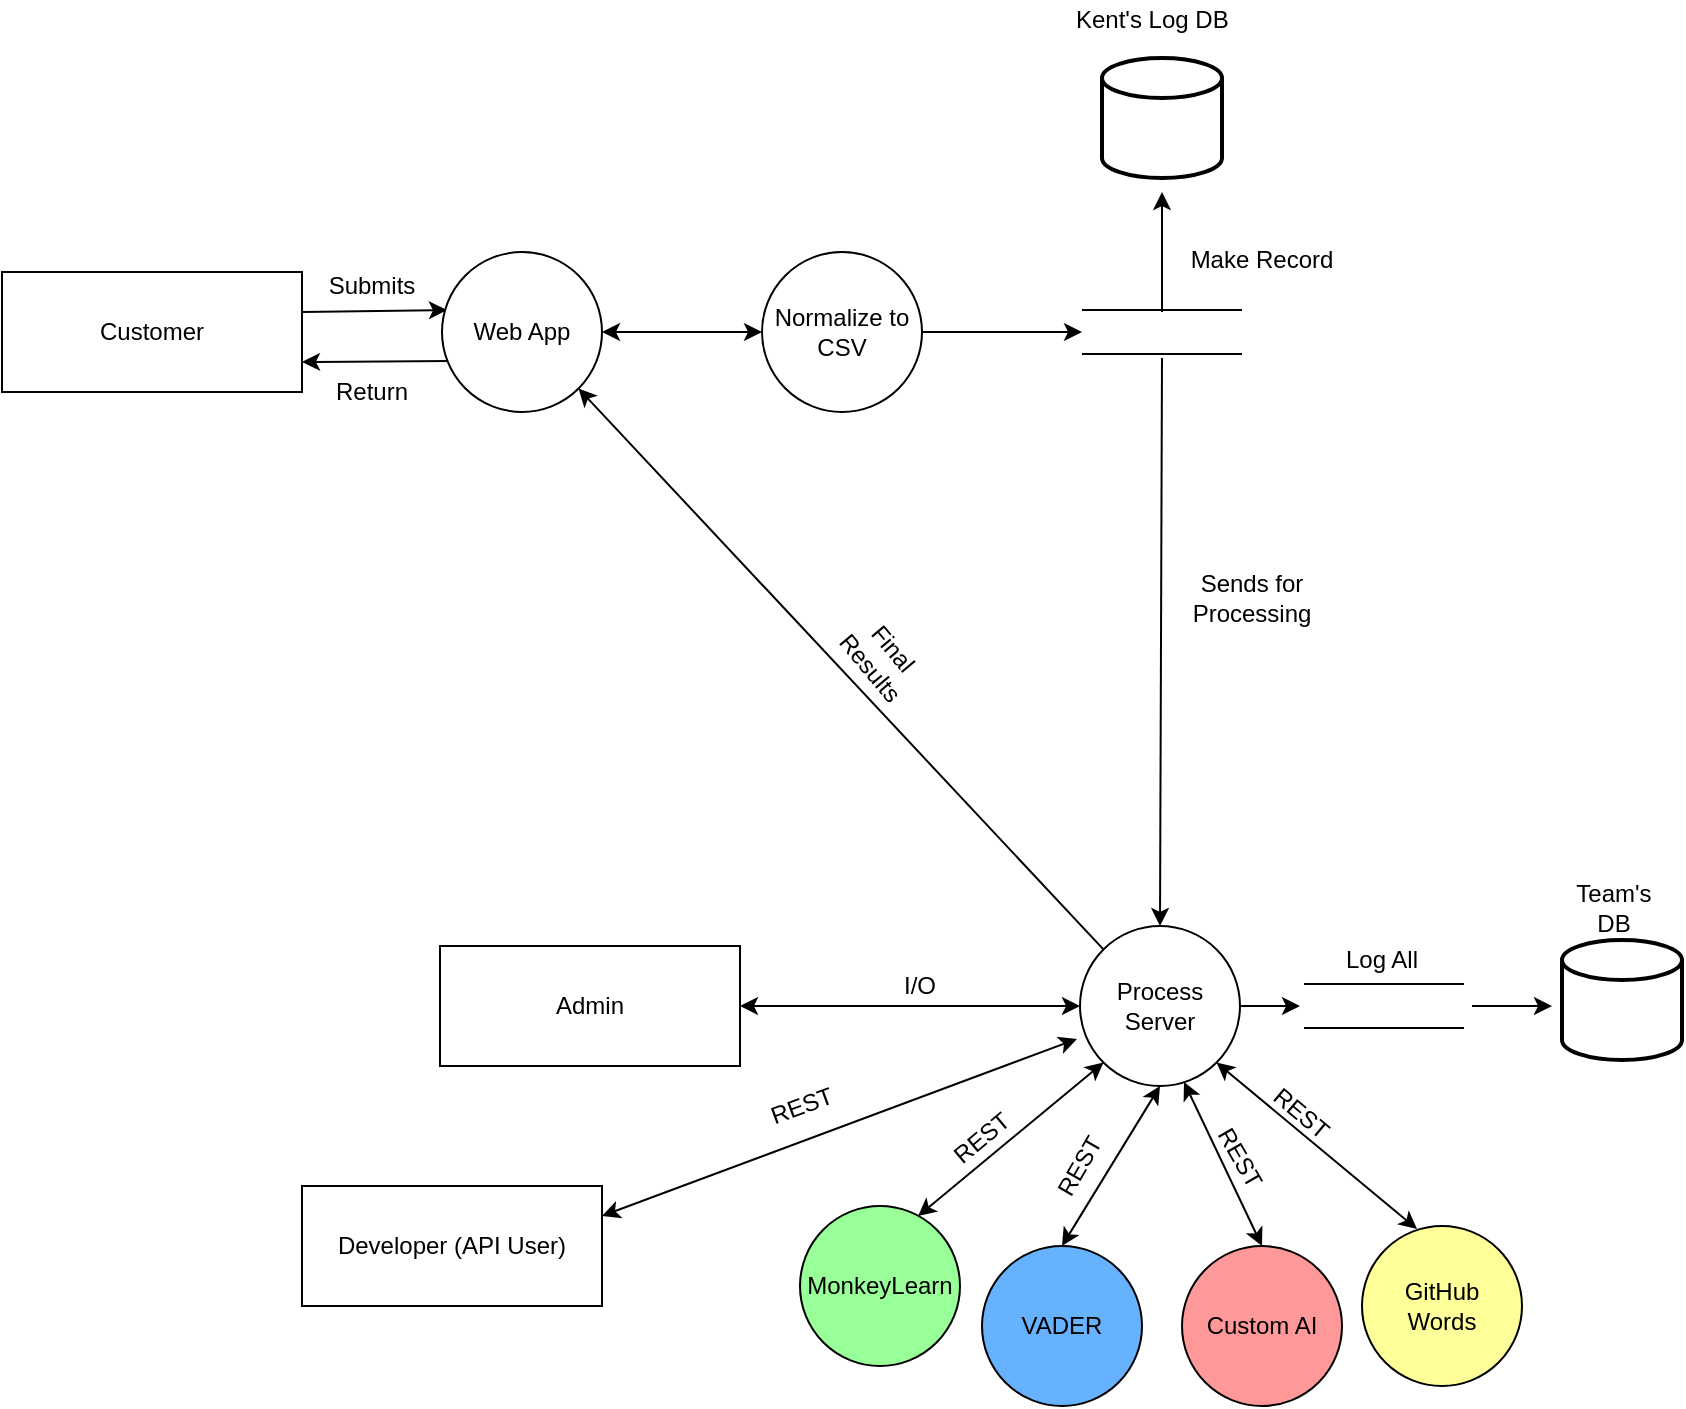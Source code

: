 <mxfile version="11.2.9" type="device" pages="1"><diagram id="dmvfokD2oFLVOrzi90xZ" name="Page-1"><mxGraphModel dx="1342" dy="559" grid="1" gridSize="10" guides="1" tooltips="1" connect="1" arrows="1" fold="1" page="1" pageScale="1" pageWidth="850" pageHeight="1100" math="0" shadow="0"><root><mxCell id="0"/><mxCell id="1" parent="0"/><mxCell id="tBX5SN9okG3uNo5M4nqh-1" value="Customer" style="rounded=0;whiteSpace=wrap;html=1;" vertex="1" parent="1"><mxGeometry x="10" y="157" width="150" height="60" as="geometry"/></mxCell><mxCell id="tBX5SN9okG3uNo5M4nqh-3" value="Admin" style="rounded=0;whiteSpace=wrap;html=1;" vertex="1" parent="1"><mxGeometry x="229" y="494" width="150" height="60" as="geometry"/></mxCell><mxCell id="tBX5SN9okG3uNo5M4nqh-4" value="Developer (API User)" style="rounded=0;whiteSpace=wrap;html=1;" vertex="1" parent="1"><mxGeometry x="160" y="614" width="150" height="60" as="geometry"/></mxCell><mxCell id="tBX5SN9okG3uNo5M4nqh-5" value="" style="endArrow=classic;html=1;entryX=1;entryY=0.75;entryDx=0;entryDy=0;exitX=0.044;exitY=0.681;exitDx=0;exitDy=0;exitPerimeter=0;" edge="1" parent="1" source="tBX5SN9okG3uNo5M4nqh-13" target="tBX5SN9okG3uNo5M4nqh-1"><mxGeometry width="50" height="50" relative="1" as="geometry"><mxPoint x="180" y="257" as="sourcePoint"/><mxPoint x="230" y="207" as="targetPoint"/></mxGeometry></mxCell><mxCell id="tBX5SN9okG3uNo5M4nqh-6" value="" style="endArrow=classic;html=1;entryX=0.031;entryY=0.363;entryDx=0;entryDy=0;entryPerimeter=0;" edge="1" parent="1" target="tBX5SN9okG3uNo5M4nqh-13"><mxGeometry width="50" height="50" relative="1" as="geometry"><mxPoint x="160" y="177" as="sourcePoint"/><mxPoint x="230" y="187" as="targetPoint"/></mxGeometry></mxCell><mxCell id="tBX5SN9okG3uNo5M4nqh-8" value="Make Record" style="text;html=1;strokeColor=none;fillColor=none;align=center;verticalAlign=middle;whiteSpace=wrap;rounded=0;" vertex="1" parent="1"><mxGeometry x="600" y="141" width="80" height="20" as="geometry"/></mxCell><mxCell id="tBX5SN9okG3uNo5M4nqh-11" value="Submits" style="text;html=1;strokeColor=none;fillColor=none;align=center;verticalAlign=middle;whiteSpace=wrap;rounded=0;" vertex="1" parent="1"><mxGeometry x="165" y="154" width="60" height="20" as="geometry"/></mxCell><mxCell id="tBX5SN9okG3uNo5M4nqh-12" value="Normalize to CSV" style="ellipse;whiteSpace=wrap;html=1;aspect=fixed;" vertex="1" parent="1"><mxGeometry x="390" y="147" width="80" height="80" as="geometry"/></mxCell><mxCell id="tBX5SN9okG3uNo5M4nqh-13" value="Web App" style="ellipse;whiteSpace=wrap;html=1;aspect=fixed;" vertex="1" parent="1"><mxGeometry x="230" y="147" width="80" height="80" as="geometry"/></mxCell><mxCell id="tBX5SN9okG3uNo5M4nqh-15" value="" style="endArrow=classic;html=1;exitX=1;exitY=0.5;exitDx=0;exitDy=0;" edge="1" parent="1" source="tBX5SN9okG3uNo5M4nqh-12"><mxGeometry width="50" height="50" relative="1" as="geometry"><mxPoint x="150" y="367" as="sourcePoint"/><mxPoint x="550" y="187" as="targetPoint"/></mxGeometry></mxCell><mxCell id="tBX5SN9okG3uNo5M4nqh-17" value="Return" style="text;html=1;strokeColor=none;fillColor=none;align=center;verticalAlign=middle;whiteSpace=wrap;rounded=0;" vertex="1" parent="1"><mxGeometry x="175" y="207" width="40" height="20" as="geometry"/></mxCell><mxCell id="tBX5SN9okG3uNo5M4nqh-18" value="" style="endArrow=classic;startArrow=classic;html=1;exitX=1;exitY=0.5;exitDx=0;exitDy=0;entryX=0;entryY=0.5;entryDx=0;entryDy=0;" edge="1" parent="1" source="tBX5SN9okG3uNo5M4nqh-13" target="tBX5SN9okG3uNo5M4nqh-12"><mxGeometry width="50" height="50" relative="1" as="geometry"><mxPoint x="340" y="207" as="sourcePoint"/><mxPoint x="390" y="187" as="targetPoint"/></mxGeometry></mxCell><mxCell id="tBX5SN9okG3uNo5M4nqh-21" value="" style="shape=link;html=1;width=22;" edge="1" parent="1"><mxGeometry width="50" height="50" relative="1" as="geometry"><mxPoint x="550" y="187" as="sourcePoint"/><mxPoint x="630" y="187" as="targetPoint"/></mxGeometry></mxCell><mxCell id="tBX5SN9okG3uNo5M4nqh-22" value="" style="endArrow=classic;html=1;" edge="1" parent="1"><mxGeometry width="50" height="50" relative="1" as="geometry"><mxPoint x="590" y="177" as="sourcePoint"/><mxPoint x="590" y="117" as="targetPoint"/></mxGeometry></mxCell><mxCell id="tBX5SN9okG3uNo5M4nqh-23" value="Kent's Log DB" style="text;html=1;resizable=0;points=[];autosize=1;align=left;verticalAlign=top;spacingTop=-4;" vertex="1" parent="1"><mxGeometry x="545" y="21" width="90" height="20" as="geometry"/></mxCell><mxCell id="tBX5SN9okG3uNo5M4nqh-24" value="" style="strokeWidth=2;html=1;shape=mxgraph.flowchart.database;whiteSpace=wrap;" vertex="1" parent="1"><mxGeometry x="560" y="50" width="60" height="60" as="geometry"/></mxCell><mxCell id="tBX5SN9okG3uNo5M4nqh-27" value="Process Server" style="ellipse;whiteSpace=wrap;html=1;aspect=fixed;" vertex="1" parent="1"><mxGeometry x="549" y="484" width="80" height="80" as="geometry"/></mxCell><mxCell id="tBX5SN9okG3uNo5M4nqh-28" value="" style="endArrow=classic;html=1;entryX=0.5;entryY=0;entryDx=0;entryDy=0;" edge="1" parent="1" target="tBX5SN9okG3uNo5M4nqh-27"><mxGeometry width="50" height="50" relative="1" as="geometry"><mxPoint x="590" y="200" as="sourcePoint"/><mxPoint x="410" y="620" as="targetPoint"/></mxGeometry></mxCell><mxCell id="tBX5SN9okG3uNo5M4nqh-29" value="Log All" style="text;html=1;strokeColor=none;fillColor=none;align=center;verticalAlign=middle;whiteSpace=wrap;rounded=0;" vertex="1" parent="1"><mxGeometry x="680" y="491" width="40" height="20" as="geometry"/></mxCell><mxCell id="tBX5SN9okG3uNo5M4nqh-30" value="" style="endArrow=classic;html=1;exitX=1;exitY=0.5;exitDx=0;exitDy=0;" edge="1" parent="1" source="tBX5SN9okG3uNo5M4nqh-27"><mxGeometry width="50" height="50" relative="1" as="geometry"><mxPoint x="359" y="864" as="sourcePoint"/><mxPoint x="659" y="524" as="targetPoint"/></mxGeometry></mxCell><mxCell id="tBX5SN9okG3uNo5M4nqh-31" value="" style="strokeWidth=2;html=1;shape=mxgraph.flowchart.database;whiteSpace=wrap;" vertex="1" parent="1"><mxGeometry x="790" y="491" width="60" height="60" as="geometry"/></mxCell><mxCell id="tBX5SN9okG3uNo5M4nqh-33" value="" style="endArrow=classic;startArrow=classic;html=1;entryX=1;entryY=1;entryDx=0;entryDy=0;exitX=0.344;exitY=0.019;exitDx=0;exitDy=0;exitPerimeter=0;" edge="1" parent="1" source="tBX5SN9okG3uNo5M4nqh-38" target="tBX5SN9okG3uNo5M4nqh-27"><mxGeometry width="50" height="50" relative="1" as="geometry"><mxPoint x="669" y="644" as="sourcePoint"/><mxPoint x="664" y="574" as="targetPoint"/></mxGeometry></mxCell><mxCell id="tBX5SN9okG3uNo5M4nqh-34" value="" style="endArrow=classic;startArrow=classic;html=1;entryX=0.5;entryY=1;entryDx=0;entryDy=0;exitX=0.5;exitY=0;exitDx=0;exitDy=0;" edge="1" parent="1" source="tBX5SN9okG3uNo5M4nqh-37" target="tBX5SN9okG3uNo5M4nqh-27"><mxGeometry width="50" height="50" relative="1" as="geometry"><mxPoint x="589" y="644" as="sourcePoint"/><mxPoint x="609" y="574" as="targetPoint"/></mxGeometry></mxCell><mxCell id="tBX5SN9okG3uNo5M4nqh-35" value="" style="endArrow=classic;startArrow=classic;html=1;entryX=0;entryY=1;entryDx=0;entryDy=0;exitX=0.738;exitY=0.063;exitDx=0;exitDy=0;exitPerimeter=0;" edge="1" parent="1" source="tBX5SN9okG3uNo5M4nqh-36" target="tBX5SN9okG3uNo5M4nqh-27"><mxGeometry width="50" height="50" relative="1" as="geometry"><mxPoint x="509" y="644" as="sourcePoint"/><mxPoint x="574" y="564" as="targetPoint"/></mxGeometry></mxCell><mxCell id="tBX5SN9okG3uNo5M4nqh-36" value="MonkeyLearn" style="ellipse;whiteSpace=wrap;html=1;aspect=fixed;fillColor=#99FF99;" vertex="1" parent="1"><mxGeometry x="409" y="624" width="80" height="80" as="geometry"/></mxCell><mxCell id="tBX5SN9okG3uNo5M4nqh-37" value="VADER" style="ellipse;whiteSpace=wrap;html=1;aspect=fixed;fillColor=#66B2FF;" vertex="1" parent="1"><mxGeometry x="500" y="644" width="80" height="80" as="geometry"/></mxCell><mxCell id="tBX5SN9okG3uNo5M4nqh-38" value="GitHub&lt;br&gt;Words" style="ellipse;whiteSpace=wrap;html=1;aspect=fixed;fillColor=#FFFF99;" vertex="1" parent="1"><mxGeometry x="690" y="634" width="80" height="80" as="geometry"/></mxCell><mxCell id="tBX5SN9okG3uNo5M4nqh-40" value="" style="endArrow=classic;startArrow=classic;html=1;entryX=0;entryY=0.5;entryDx=0;entryDy=0;exitX=1;exitY=0.5;exitDx=0;exitDy=0;" edge="1" parent="1" source="tBX5SN9okG3uNo5M4nqh-3" target="tBX5SN9okG3uNo5M4nqh-27"><mxGeometry width="50" height="50" relative="1" as="geometry"><mxPoint x="9" y="864" as="sourcePoint"/><mxPoint x="59" y="814" as="targetPoint"/></mxGeometry></mxCell><mxCell id="tBX5SN9okG3uNo5M4nqh-41" value="I/O" style="text;html=1;strokeColor=none;fillColor=none;align=center;verticalAlign=middle;whiteSpace=wrap;rounded=0;" vertex="1" parent="1"><mxGeometry x="449" y="504" width="40" height="20" as="geometry"/></mxCell><mxCell id="tBX5SN9okG3uNo5M4nqh-42" value="Team's DB" style="text;html=1;strokeColor=none;fillColor=none;align=center;verticalAlign=middle;whiteSpace=wrap;rounded=0;" vertex="1" parent="1"><mxGeometry x="796" y="465" width="40" height="20" as="geometry"/></mxCell><mxCell id="tBX5SN9okG3uNo5M4nqh-44" value="" style="endArrow=classic;startArrow=classic;html=1;entryX=-0.019;entryY=0.706;entryDx=0;entryDy=0;entryPerimeter=0;exitX=1;exitY=0.25;exitDx=0;exitDy=0;" edge="1" parent="1" source="tBX5SN9okG3uNo5M4nqh-4" target="tBX5SN9okG3uNo5M4nqh-27"><mxGeometry width="50" height="50" relative="1" as="geometry"><mxPoint x="209" y="737" as="sourcePoint"/><mxPoint x="59" y="814" as="targetPoint"/></mxGeometry></mxCell><mxCell id="tBX5SN9okG3uNo5M4nqh-45" value="REST" style="text;html=1;strokeColor=none;fillColor=none;align=center;verticalAlign=middle;whiteSpace=wrap;rounded=0;rotation=-20;" vertex="1" parent="1"><mxGeometry x="390" y="564" width="40" height="20" as="geometry"/></mxCell><mxCell id="tBX5SN9okG3uNo5M4nqh-46" value="" style="shape=link;html=1;width=22;" edge="1" parent="1"><mxGeometry width="50" height="50" relative="1" as="geometry"><mxPoint x="661" y="524" as="sourcePoint"/><mxPoint x="741" y="524" as="targetPoint"/></mxGeometry></mxCell><mxCell id="tBX5SN9okG3uNo5M4nqh-48" value="" style="endArrow=classic;html=1;entryX=0;entryY=0.5;entryDx=0;entryDy=0;entryPerimeter=0;" edge="1" parent="1"><mxGeometry width="50" height="50" relative="1" as="geometry"><mxPoint x="745" y="524" as="sourcePoint"/><mxPoint x="785" y="524" as="targetPoint"/></mxGeometry></mxCell><mxCell id="tBX5SN9okG3uNo5M4nqh-49" value="" style="endArrow=classic;html=1;entryX=1;entryY=1;entryDx=0;entryDy=0;exitX=0;exitY=0;exitDx=0;exitDy=0;" edge="1" parent="1" source="tBX5SN9okG3uNo5M4nqh-27" target="tBX5SN9okG3uNo5M4nqh-13"><mxGeometry width="50" height="50" relative="1" as="geometry"><mxPoint x="10" y="600" as="sourcePoint"/><mxPoint x="60" y="550" as="targetPoint"/></mxGeometry></mxCell><mxCell id="tBX5SN9okG3uNo5M4nqh-50" value="Final Results" style="text;html=1;strokeColor=none;fillColor=none;align=center;verticalAlign=middle;whiteSpace=wrap;rounded=0;rotation=50;" vertex="1" parent="1"><mxGeometry x="430" y="340" width="40" height="20" as="geometry"/></mxCell><mxCell id="tBX5SN9okG3uNo5M4nqh-51" value="Sends for Processing" style="text;html=1;strokeColor=none;fillColor=none;align=center;verticalAlign=middle;whiteSpace=wrap;rounded=0;" vertex="1" parent="1"><mxGeometry x="615" y="310" width="40" height="20" as="geometry"/></mxCell><mxCell id="tBX5SN9okG3uNo5M4nqh-52" value="REST" style="text;html=1;strokeColor=none;fillColor=none;align=center;verticalAlign=middle;whiteSpace=wrap;rounded=0;rotation=-40;" vertex="1" parent="1"><mxGeometry x="480" y="580" width="40" height="20" as="geometry"/></mxCell><mxCell id="tBX5SN9okG3uNo5M4nqh-53" value="REST" style="text;html=1;strokeColor=none;fillColor=none;align=center;verticalAlign=middle;whiteSpace=wrap;rounded=0;rotation=-60;" vertex="1" parent="1"><mxGeometry x="529" y="594" width="40" height="20" as="geometry"/></mxCell><mxCell id="tBX5SN9okG3uNo5M4nqh-54" value="REST" style="text;html=1;strokeColor=none;fillColor=none;align=center;verticalAlign=middle;whiteSpace=wrap;rounded=0;rotation=40;" vertex="1" parent="1"><mxGeometry x="640" y="567.5" width="40" height="20" as="geometry"/></mxCell><mxCell id="tBX5SN9okG3uNo5M4nqh-56" value="Custom AI" style="ellipse;whiteSpace=wrap;html=1;aspect=fixed;fillColor=#FF9999;" vertex="1" parent="1"><mxGeometry x="600" y="644" width="80" height="80" as="geometry"/></mxCell><mxCell id="tBX5SN9okG3uNo5M4nqh-59" value="" style="endArrow=classic;startArrow=classic;html=1;entryX=0.5;entryY=0;entryDx=0;entryDy=0;exitX=0.65;exitY=0.975;exitDx=0;exitDy=0;exitPerimeter=0;" edge="1" parent="1" source="tBX5SN9okG3uNo5M4nqh-27" target="tBX5SN9okG3uNo5M4nqh-56"><mxGeometry width="50" height="50" relative="1" as="geometry"><mxPoint x="10" y="800" as="sourcePoint"/><mxPoint x="60" y="750" as="targetPoint"/></mxGeometry></mxCell><mxCell id="tBX5SN9okG3uNo5M4nqh-60" value="REST" style="text;html=1;strokeColor=none;fillColor=none;align=center;verticalAlign=middle;whiteSpace=wrap;rounded=0;rotation=60;" vertex="1" parent="1"><mxGeometry x="609" y="590" width="40" height="20" as="geometry"/></mxCell></root></mxGraphModel></diagram></mxfile>
